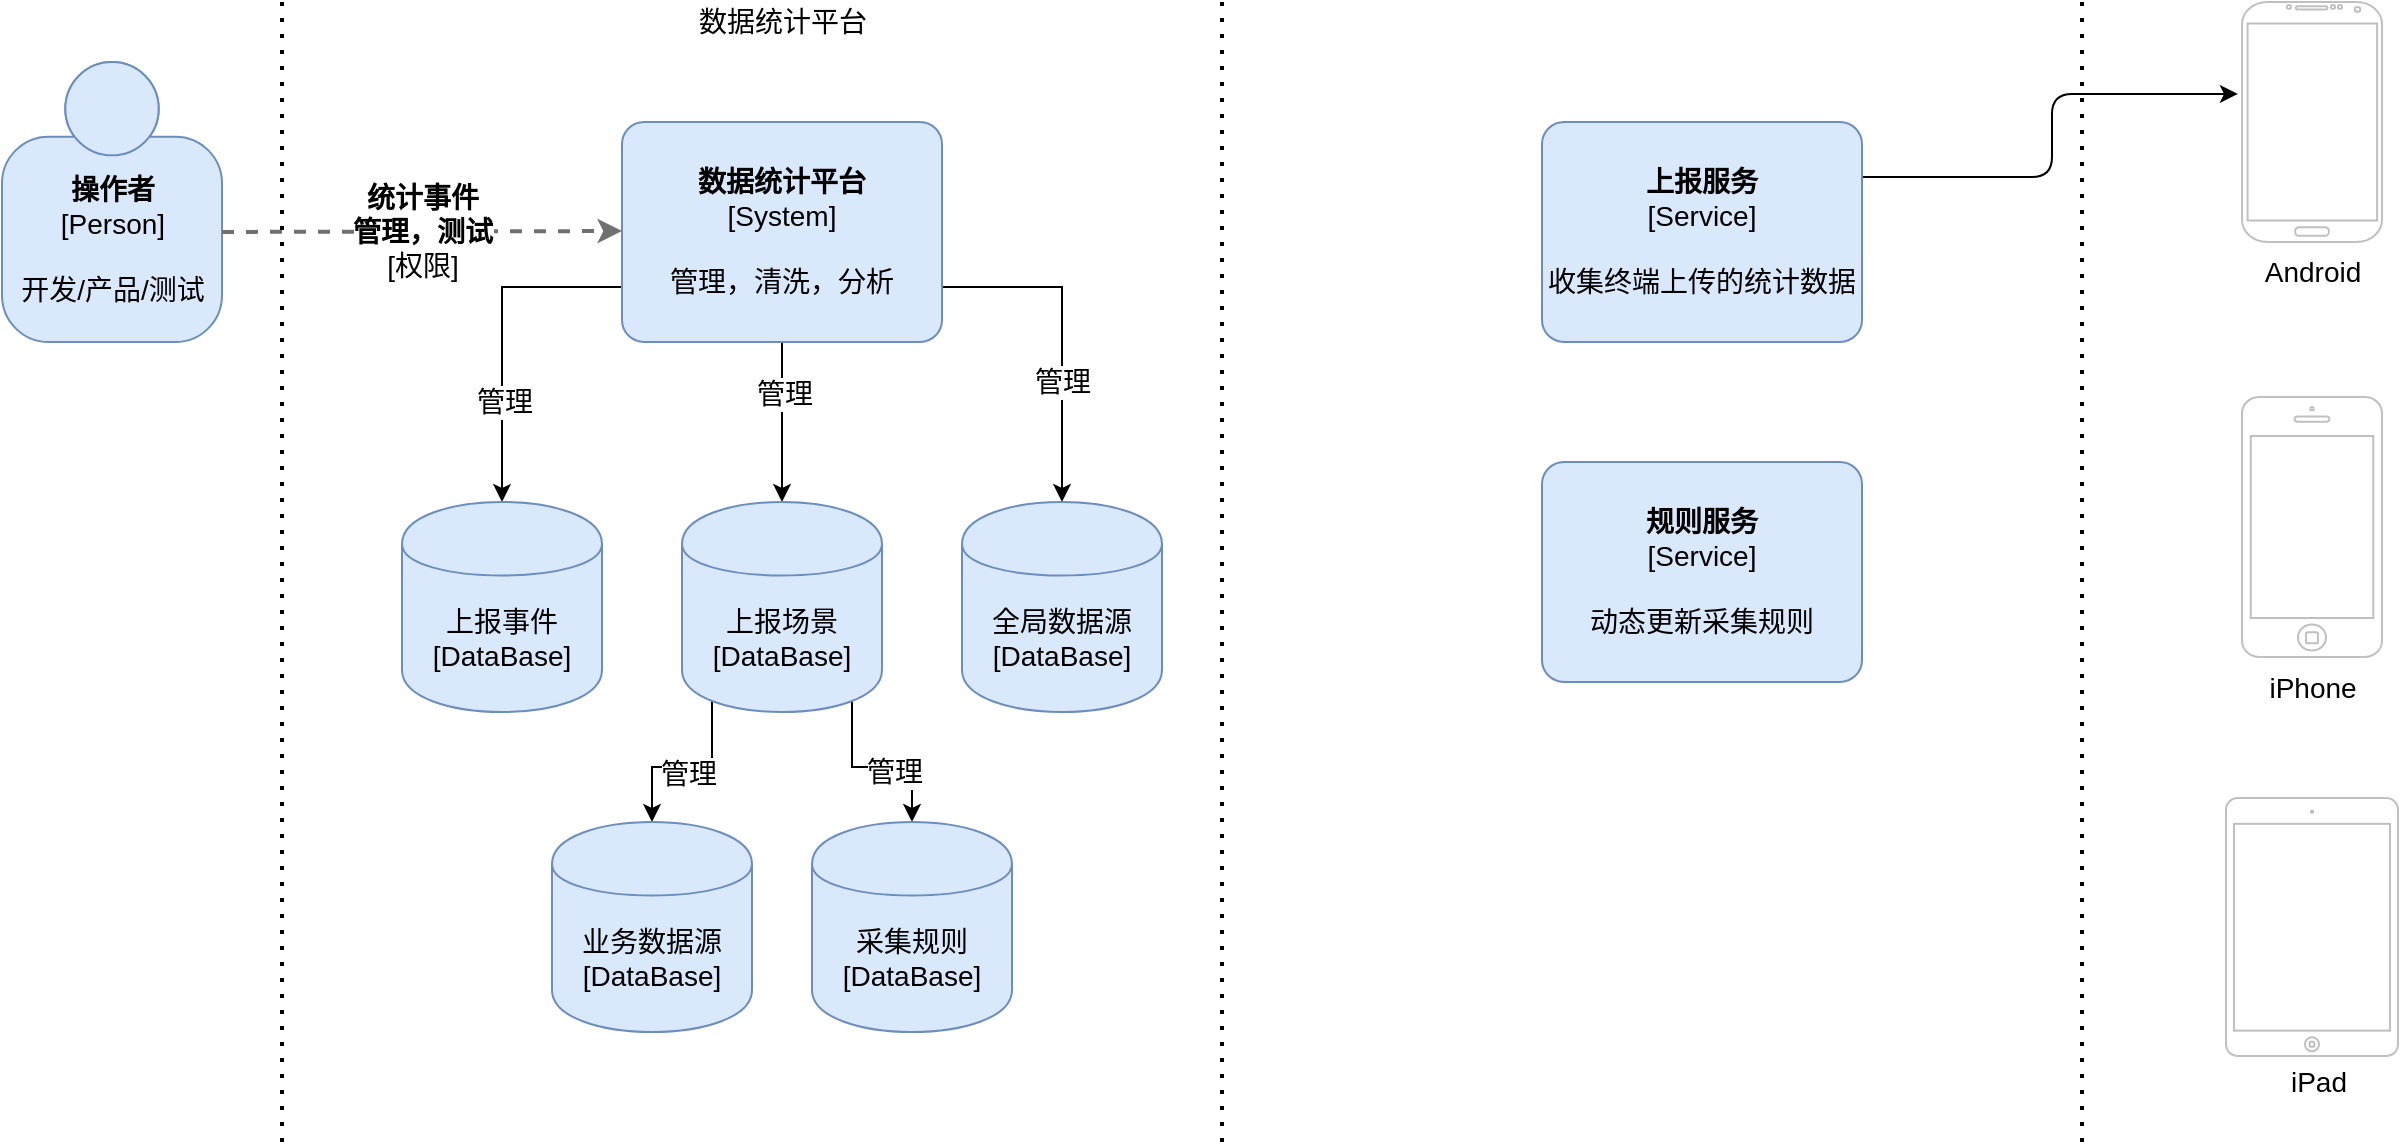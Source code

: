 <mxfile version="14.7.5" type="github">
  <diagram id="C5RBs43oDa-KdzZeNtuy" name="Page-1">
    <mxGraphModel dx="1068" dy="729" grid="1" gridSize="10" guides="1" tooltips="1" connect="1" arrows="1" fold="1" page="1" pageScale="1" pageWidth="1654" pageHeight="2336" math="0" shadow="0">
      <root>
        <mxCell id="WIyWlLk6GJQsqaUBKTNV-0" />
        <mxCell id="WIyWlLk6GJQsqaUBKTNV-1" parent="WIyWlLk6GJQsqaUBKTNV-0" />
        <object placeholders="1" c4Name="操作者" c4Type="Person" c4Description="开发/产品/测试" label="&lt;b style=&quot;font-size: 14px;&quot;&gt;%c4Name%&lt;/b&gt;&lt;div style=&quot;font-size: 14px;&quot;&gt;[%c4Type%]&lt;/div&gt;&lt;br style=&quot;font-size: 14px;&quot;&gt;&lt;div style=&quot;font-size: 14px;&quot;&gt;%c4Description%&lt;/div&gt;" id="v1wxD68xIs6dFJlyuq__-0">
          <mxCell style="html=1;dashed=0;whitespace=wrap;fillColor=#dae8fc;strokeColor=#6c8ebf;shape=mxgraph.c4.person;align=center;metaEdit=1;points=[[0.5,0,0],[1,0.5,0],[1,0.75,0],[0.75,1,0],[0.5,1,0],[0.25,1,0],[0,0.75,0],[0,0.5,0]];metaData={&quot;c4Type&quot;:{&quot;editable&quot;:false}};fontSize=14;" vertex="1" parent="WIyWlLk6GJQsqaUBKTNV-1">
            <mxGeometry x="40" y="70" width="110.0" height="140" as="geometry" />
          </mxCell>
        </object>
        <mxCell id="v1wxD68xIs6dFJlyuq__-26" style="edgeStyle=orthogonalEdgeStyle;rounded=0;orthogonalLoop=1;jettySize=auto;html=1;exitX=0;exitY=0.75;exitDx=0;exitDy=0;exitPerimeter=0;entryX=0.5;entryY=0;entryDx=0;entryDy=0;fontSize=14;" edge="1" parent="WIyWlLk6GJQsqaUBKTNV-1" source="v1wxD68xIs6dFJlyuq__-5" target="v1wxD68xIs6dFJlyuq__-11">
          <mxGeometry relative="1" as="geometry" />
        </mxCell>
        <mxCell id="v1wxD68xIs6dFJlyuq__-37" value="管理" style="edgeLabel;html=1;align=center;verticalAlign=middle;resizable=0;points=[];fontSize=14;fontColor=#000000;" vertex="1" connectable="0" parent="v1wxD68xIs6dFJlyuq__-26">
          <mxGeometry x="0.403" y="1" relative="1" as="geometry">
            <mxPoint as="offset" />
          </mxGeometry>
        </mxCell>
        <mxCell id="v1wxD68xIs6dFJlyuq__-30" style="edgeStyle=orthogonalEdgeStyle;rounded=0;orthogonalLoop=1;jettySize=auto;html=1;exitX=0.5;exitY=1;exitDx=0;exitDy=0;exitPerimeter=0;entryX=0.5;entryY=0;entryDx=0;entryDy=0;fontSize=14;" edge="1" parent="WIyWlLk6GJQsqaUBKTNV-1" source="v1wxD68xIs6dFJlyuq__-5" target="v1wxD68xIs6dFJlyuq__-15">
          <mxGeometry relative="1" as="geometry" />
        </mxCell>
        <mxCell id="v1wxD68xIs6dFJlyuq__-33" value="管理" style="edgeLabel;html=1;align=center;verticalAlign=middle;resizable=0;points=[];fontSize=14;" vertex="1" connectable="0" parent="v1wxD68xIs6dFJlyuq__-30">
          <mxGeometry x="-0.35" y="1" relative="1" as="geometry">
            <mxPoint as="offset" />
          </mxGeometry>
        </mxCell>
        <mxCell id="v1wxD68xIs6dFJlyuq__-34" style="edgeStyle=orthogonalEdgeStyle;rounded=0;orthogonalLoop=1;jettySize=auto;html=1;exitX=1;exitY=0.75;exitDx=0;exitDy=0;exitPerimeter=0;fontSize=14;fontColor=#000000;" edge="1" parent="WIyWlLk6GJQsqaUBKTNV-1" source="v1wxD68xIs6dFJlyuq__-5" target="v1wxD68xIs6dFJlyuq__-28">
          <mxGeometry relative="1" as="geometry" />
        </mxCell>
        <mxCell id="v1wxD68xIs6dFJlyuq__-35" value="管理" style="edgeLabel;html=1;align=center;verticalAlign=middle;resizable=0;points=[];fontSize=14;fontColor=#000000;" vertex="1" connectable="0" parent="v1wxD68xIs6dFJlyuq__-34">
          <mxGeometry x="0.272" relative="1" as="geometry">
            <mxPoint y="1" as="offset" />
          </mxGeometry>
        </mxCell>
        <object placeholders="1" c4Name="数据统计平台" c4Type="System" c4Description="管理，清洗，分析" label="&lt;b style=&quot;font-size: 14px;&quot;&gt;%c4Name%&lt;/b&gt;&lt;div style=&quot;font-size: 14px;&quot;&gt;[%c4Type%]&lt;/div&gt;&lt;br style=&quot;font-size: 14px;&quot;&gt;&lt;div style=&quot;font-size: 14px;&quot;&gt;%c4Description%&lt;/div&gt;" id="v1wxD68xIs6dFJlyuq__-5">
          <mxCell style="rounded=1;whiteSpace=wrap;html=1;labelBackgroundColor=none;fillColor=#dae8fc;align=center;arcSize=10;strokeColor=#6c8ebf;metaEdit=1;metaData={&quot;c4Type&quot;:{&quot;editable&quot;:false}};points=[[0.25,0,0],[0.5,0,0],[0.75,0,0],[1,0.25,0],[1,0.5,0],[1,0.75,0],[0.75,1,0],[0.5,1,0],[0.25,1,0],[0,0.75,0],[0,0.5,0],[0,0.25,0]];fontSize=14;" vertex="1" parent="WIyWlLk6GJQsqaUBKTNV-1">
            <mxGeometry x="350" y="100" width="160" height="110.0" as="geometry" />
          </mxCell>
        </object>
        <object placeholders="1" c4Type="Relationship" c4Technology="权限" c4Description="统计事件&#xa;管理，测试" label="&lt;div style=&quot;text-align: left; font-size: 14px;&quot;&gt;&lt;div style=&quot;text-align: center; font-size: 14px;&quot;&gt;&lt;b style=&quot;font-size: 14px;&quot;&gt;%c4Description%&lt;/b&gt;&lt;/div&gt;&lt;div style=&quot;text-align: center; font-size: 14px;&quot;&gt;[%c4Technology%]&lt;/div&gt;&lt;/div&gt;" id="v1wxD68xIs6dFJlyuq__-7">
          <mxCell style="edgeStyle=none;rounded=0;html=1;entryX=0;entryY=0.5;jettySize=auto;orthogonalLoop=1;strokeColor=#707070;strokeWidth=2;jumpStyle=none;dashed=1;metaEdit=1;metaData={&quot;c4Type&quot;:{&quot;editable&quot;:false}};fontSize=14;exitX=1;exitY=0.607;exitDx=0;exitDy=0;exitPerimeter=0;" edge="1" parent="WIyWlLk6GJQsqaUBKTNV-1" source="v1wxD68xIs6dFJlyuq__-0">
            <mxGeometry width="160" relative="1" as="geometry">
              <mxPoint x="190" y="154.5" as="sourcePoint" />
              <mxPoint x="350" y="154.5" as="targetPoint" />
            </mxGeometry>
          </mxCell>
        </object>
        <mxCell id="v1wxD68xIs6dFJlyuq__-11" value="上报事件&lt;br&gt;[DataBase]" style="shape=cylinder;whiteSpace=wrap;html=1;boundedLbl=1;backgroundOutline=1;rounded=1;fontSize=14;strokeColor=#6c8ebf;fillColor=#dae8fc;arcSize=10;verticalAlign=middle;" vertex="1" parent="WIyWlLk6GJQsqaUBKTNV-1">
          <mxGeometry x="240" y="290" width="100" height="105" as="geometry" />
        </mxCell>
        <mxCell id="v1wxD68xIs6dFJlyuq__-45" style="edgeStyle=orthogonalEdgeStyle;rounded=0;orthogonalLoop=1;jettySize=auto;html=1;exitX=0.85;exitY=0.95;exitDx=0;exitDy=0;exitPerimeter=0;entryX=0.5;entryY=0;entryDx=0;entryDy=0;fontSize=14;fontColor=#000000;" edge="1" parent="WIyWlLk6GJQsqaUBKTNV-1" source="v1wxD68xIs6dFJlyuq__-15" target="v1wxD68xIs6dFJlyuq__-23">
          <mxGeometry relative="1" as="geometry" />
        </mxCell>
        <mxCell id="v1wxD68xIs6dFJlyuq__-48" value="管理" style="edgeLabel;html=1;align=center;verticalAlign=middle;resizable=0;points=[];fontSize=14;fontColor=#000000;" vertex="1" connectable="0" parent="v1wxD68xIs6dFJlyuq__-45">
          <mxGeometry x="0.169" y="-1" relative="1" as="geometry">
            <mxPoint y="1" as="offset" />
          </mxGeometry>
        </mxCell>
        <mxCell id="v1wxD68xIs6dFJlyuq__-46" style="edgeStyle=orthogonalEdgeStyle;rounded=0;orthogonalLoop=1;jettySize=auto;html=1;exitX=0.15;exitY=0.95;exitDx=0;exitDy=0;exitPerimeter=0;entryX=0.5;entryY=0;entryDx=0;entryDy=0;fontSize=14;fontColor=#000000;" edge="1" parent="WIyWlLk6GJQsqaUBKTNV-1" source="v1wxD68xIs6dFJlyuq__-15" target="v1wxD68xIs6dFJlyuq__-20">
          <mxGeometry relative="1" as="geometry" />
        </mxCell>
        <mxCell id="v1wxD68xIs6dFJlyuq__-47" value="管理" style="edgeLabel;html=1;align=center;verticalAlign=middle;resizable=0;points=[];fontSize=14;fontColor=#000000;" vertex="1" connectable="0" parent="v1wxD68xIs6dFJlyuq__-46">
          <mxGeometry x="-0.008" y="3" relative="1" as="geometry">
            <mxPoint as="offset" />
          </mxGeometry>
        </mxCell>
        <mxCell id="v1wxD68xIs6dFJlyuq__-15" value="上报场景&lt;br&gt;[DataBase]" style="shape=cylinder;whiteSpace=wrap;html=1;boundedLbl=1;backgroundOutline=1;rounded=1;fontSize=14;strokeColor=#6c8ebf;fillColor=#dae8fc;arcSize=10;verticalAlign=middle;" vertex="1" parent="WIyWlLk6GJQsqaUBKTNV-1">
          <mxGeometry x="380" y="290" width="100" height="105" as="geometry" />
        </mxCell>
        <mxCell id="v1wxD68xIs6dFJlyuq__-20" value="业务数据源&lt;br&gt;[DataBase]" style="shape=cylinder;whiteSpace=wrap;html=1;boundedLbl=1;backgroundOutline=1;rounded=1;fontSize=14;strokeColor=#6c8ebf;fillColor=#dae8fc;arcSize=10;verticalAlign=middle;" vertex="1" parent="WIyWlLk6GJQsqaUBKTNV-1">
          <mxGeometry x="315" y="450" width="100" height="105" as="geometry" />
        </mxCell>
        <mxCell id="v1wxD68xIs6dFJlyuq__-23" value="采集规则&lt;br&gt;[DataBase]" style="shape=cylinder;whiteSpace=wrap;html=1;boundedLbl=1;backgroundOutline=1;rounded=1;fontSize=14;strokeColor=#6c8ebf;fillColor=#dae8fc;arcSize=10;verticalAlign=middle;" vertex="1" parent="WIyWlLk6GJQsqaUBKTNV-1">
          <mxGeometry x="445" y="450" width="100" height="105" as="geometry" />
        </mxCell>
        <mxCell id="v1wxD68xIs6dFJlyuq__-28" value="全局数据源&lt;br&gt;[DataBase]" style="shape=cylinder;whiteSpace=wrap;html=1;boundedLbl=1;backgroundOutline=1;rounded=1;fontSize=14;strokeColor=#6c8ebf;fillColor=#dae8fc;arcSize=10;verticalAlign=middle;" vertex="1" parent="WIyWlLk6GJQsqaUBKTNV-1">
          <mxGeometry x="520" y="290" width="100" height="105" as="geometry" />
        </mxCell>
        <mxCell id="v1wxD68xIs6dFJlyuq__-40" value="iPhone" style="html=1;verticalLabelPosition=bottom;labelBackgroundColor=#ffffff;verticalAlign=top;shadow=0;dashed=0;strokeWidth=1;shape=mxgraph.ios7.misc.iphone;strokeColor=#c0c0c0;fontSize=14;fontColor=#000000;" vertex="1" parent="WIyWlLk6GJQsqaUBKTNV-1">
          <mxGeometry x="1160" y="237.5" width="70" height="130" as="geometry" />
        </mxCell>
        <mxCell id="v1wxD68xIs6dFJlyuq__-41" value="Android" style="verticalLabelPosition=bottom;verticalAlign=top;html=1;shadow=0;dashed=0;strokeWidth=1;shape=mxgraph.android.phone2;strokeColor=#c0c0c0;fontSize=14;fontColor=#000000;" vertex="1" parent="WIyWlLk6GJQsqaUBKTNV-1">
          <mxGeometry x="1160" y="40" width="70" height="120" as="geometry" />
        </mxCell>
        <mxCell id="v1wxD68xIs6dFJlyuq__-43" value="" style="endArrow=none;dashed=1;html=1;dashPattern=1 3;strokeWidth=2;fontSize=14;fontColor=#000000;" edge="1" parent="WIyWlLk6GJQsqaUBKTNV-1">
          <mxGeometry width="50" height="50" relative="1" as="geometry">
            <mxPoint x="650" y="610" as="sourcePoint" />
            <mxPoint x="650" y="40" as="targetPoint" />
          </mxGeometry>
        </mxCell>
        <mxCell id="v1wxD68xIs6dFJlyuq__-49" value="数据统计平台" style="text;html=1;align=center;verticalAlign=middle;resizable=0;points=[];autosize=1;strokeColor=none;fontSize=14;fontColor=#000000;" vertex="1" parent="WIyWlLk6GJQsqaUBKTNV-1">
          <mxGeometry x="380" y="40" width="100" height="20" as="geometry" />
        </mxCell>
        <mxCell id="v1wxD68xIs6dFJlyuq__-52" value="" style="endArrow=none;dashed=1;html=1;dashPattern=1 3;strokeWidth=2;fontSize=14;fontColor=#000000;" edge="1" parent="WIyWlLk6GJQsqaUBKTNV-1">
          <mxGeometry width="50" height="50" relative="1" as="geometry">
            <mxPoint x="180" y="610" as="sourcePoint" />
            <mxPoint x="180" y="40" as="targetPoint" />
          </mxGeometry>
        </mxCell>
        <mxCell id="v1wxD68xIs6dFJlyuq__-53" value="" style="html=1;verticalLabelPosition=bottom;labelBackgroundColor=#ffffff;verticalAlign=top;shadow=0;dashed=0;strokeWidth=1;shape=mxgraph.ios7.misc.ipad7inch;strokeColor=#c0c0c0;fontSize=14;fontColor=#000000;aspect=fixed;" vertex="1" parent="WIyWlLk6GJQsqaUBKTNV-1">
          <mxGeometry x="1152" y="438" width="86" height="129" as="geometry" />
        </mxCell>
        <mxCell id="v1wxD68xIs6dFJlyuq__-54" value="iPad" style="text;html=1;align=center;verticalAlign=middle;resizable=0;points=[];autosize=1;strokeColor=none;fontSize=14;fontColor=#000000;" vertex="1" parent="WIyWlLk6GJQsqaUBKTNV-1">
          <mxGeometry x="1178" y="570" width="40" height="20" as="geometry" />
        </mxCell>
        <mxCell id="v1wxD68xIs6dFJlyuq__-60" style="edgeStyle=orthogonalEdgeStyle;orthogonalLoop=1;jettySize=auto;html=1;exitX=1;exitY=0.25;exitDx=0;exitDy=0;exitPerimeter=0;entryX=-0.029;entryY=0.383;entryDx=0;entryDy=0;entryPerimeter=0;fontSize=14;fontColor=#000000;rounded=1;" edge="1" parent="WIyWlLk6GJQsqaUBKTNV-1" source="v1wxD68xIs6dFJlyuq__-57" target="v1wxD68xIs6dFJlyuq__-41">
          <mxGeometry relative="1" as="geometry" />
        </mxCell>
        <object placeholders="1" c4Name="上报服务" c4Type="Service" c4Description="收集终端上传的统计数据" label="&lt;b style=&quot;font-size: 14px;&quot;&gt;%c4Name%&lt;/b&gt;&lt;div style=&quot;font-size: 14px;&quot;&gt;[%c4Type%]&lt;/div&gt;&lt;br style=&quot;font-size: 14px;&quot;&gt;&lt;div style=&quot;font-size: 14px;&quot;&gt;%c4Description%&lt;/div&gt;" id="v1wxD68xIs6dFJlyuq__-57">
          <mxCell style="rounded=1;whiteSpace=wrap;html=1;labelBackgroundColor=none;fillColor=#dae8fc;align=center;arcSize=10;strokeColor=#6c8ebf;metaEdit=1;metaData={&quot;c4Type&quot;:{&quot;editable&quot;:false}};points=[[0.25,0,0],[0.5,0,0],[0.75,0,0],[1,0.25,0],[1,0.5,0],[1,0.75,0],[0.75,1,0],[0.5,1,0],[0.25,1,0],[0,0.75,0],[0,0.5,0],[0,0.25,0]];fontSize=14;" vertex="1" parent="WIyWlLk6GJQsqaUBKTNV-1">
            <mxGeometry x="810" y="100" width="160" height="110.0" as="geometry" />
          </mxCell>
        </object>
        <object placeholders="1" c4Name="规则服务" c4Type="Service" c4Description="动态更新采集规则" label="&lt;b style=&quot;font-size: 14px;&quot;&gt;%c4Name%&lt;/b&gt;&lt;div style=&quot;font-size: 14px;&quot;&gt;[%c4Type%]&lt;/div&gt;&lt;br style=&quot;font-size: 14px;&quot;&gt;&lt;div style=&quot;font-size: 14px;&quot;&gt;%c4Description%&lt;/div&gt;" id="v1wxD68xIs6dFJlyuq__-58">
          <mxCell style="rounded=1;whiteSpace=wrap;html=1;labelBackgroundColor=none;fillColor=#dae8fc;align=center;arcSize=10;strokeColor=#6c8ebf;metaEdit=1;metaData={&quot;c4Type&quot;:{&quot;editable&quot;:false}};points=[[0.25,0,0],[0.5,0,0],[0.75,0,0],[1,0.25,0],[1,0.5,0],[1,0.75,0],[0.75,1,0],[0.5,1,0],[0.25,1,0],[0,0.75,0],[0,0.5,0],[0,0.25,0]];fontSize=14;" vertex="1" parent="WIyWlLk6GJQsqaUBKTNV-1">
            <mxGeometry x="810" y="270" width="160" height="110.0" as="geometry" />
          </mxCell>
        </object>
        <mxCell id="v1wxD68xIs6dFJlyuq__-59" value="" style="endArrow=none;dashed=1;html=1;dashPattern=1 3;strokeWidth=2;fontSize=14;fontColor=#000000;" edge="1" parent="WIyWlLk6GJQsqaUBKTNV-1">
          <mxGeometry width="50" height="50" relative="1" as="geometry">
            <mxPoint x="1080" y="610" as="sourcePoint" />
            <mxPoint x="1080" y="40" as="targetPoint" />
          </mxGeometry>
        </mxCell>
      </root>
    </mxGraphModel>
  </diagram>
</mxfile>
